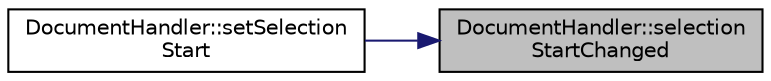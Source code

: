 digraph "DocumentHandler::selectionStartChanged"
{
 // INTERACTIVE_SVG=YES
 // LATEX_PDF_SIZE
  edge [fontname="Helvetica",fontsize="10",labelfontname="Helvetica",labelfontsize="10"];
  node [fontname="Helvetica",fontsize="10",shape=record];
  rankdir="RL";
  Node112 [label="DocumentHandler::selection\lStartChanged",height=0.2,width=0.4,color="black", fillcolor="grey75", style="filled", fontcolor="black",tooltip=" "];
  Node112 -> Node113 [dir="back",color="midnightblue",fontsize="10",style="solid",fontname="Helvetica"];
  Node113 [label="DocumentHandler::setSelection\lStart",height=0.2,width=0.4,color="black", fillcolor="white", style="filled",URL="$class_document_handler.html#ac556423cd43f9a2c60e769e3438953d1",tooltip=" "];
}
